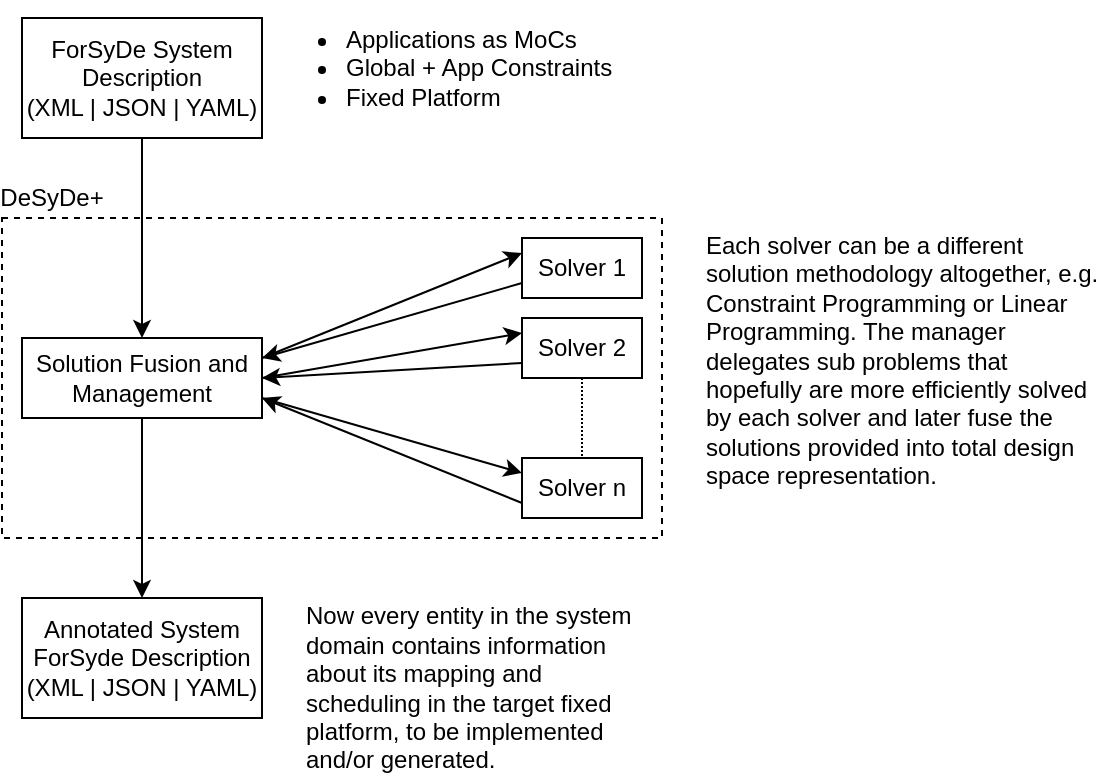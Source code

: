 <mxfile version="12.3.2" type="device" pages="1"><diagram id="ILldImBzhlrmi0Q3zTN9" name="Page-1"><mxGraphModel dx="676" dy="386" grid="1" gridSize="10" guides="1" tooltips="1" connect="1" arrows="1" fold="1" page="1" pageScale="1" pageWidth="827" pageHeight="1169" math="0" shadow="0"><root><mxCell id="0"/><mxCell id="1" parent="0"/><mxCell id="B86WCHszDVctG7MBTdnz-5" value="" style="group" vertex="1" connectable="0" parent="1"><mxGeometry x="220" y="80" width="300" height="60" as="geometry"/></mxCell><mxCell id="B86WCHszDVctG7MBTdnz-1" value="&lt;div&gt;ForSyDe System Description &lt;br&gt;&lt;/div&gt;&lt;div&gt;(XML | JSON | YAML)&lt;/div&gt;" style="rounded=0;whiteSpace=wrap;html=1;" vertex="1" parent="B86WCHszDVctG7MBTdnz-5"><mxGeometry width="120" height="60" as="geometry"/></mxCell><mxCell id="B86WCHszDVctG7MBTdnz-2" value="&lt;div align=&quot;left&quot;&gt;&lt;ul&gt;&lt;li&gt;Applications as MoCs&lt;/li&gt;&lt;li&gt;Global + App Constraints&lt;/li&gt;&lt;li&gt;Fixed Platform&lt;br&gt;&lt;/li&gt;&lt;/ul&gt;&lt;/div&gt;" style="text;html=1;strokeColor=none;fillColor=none;align=left;verticalAlign=middle;whiteSpace=wrap;rounded=0;" vertex="1" parent="B86WCHszDVctG7MBTdnz-5"><mxGeometry x="120" width="180" height="50" as="geometry"/></mxCell><mxCell id="B86WCHszDVctG7MBTdnz-6" value="" style="rounded=0;whiteSpace=wrap;html=1;fillColor=none;dashed=1;" vertex="1" parent="1"><mxGeometry x="210" y="180" width="330" height="160" as="geometry"/></mxCell><mxCell id="B86WCHszDVctG7MBTdnz-23" value="" style="edgeStyle=none;rounded=0;orthogonalLoop=1;jettySize=auto;html=1;exitX=1;exitY=0.25;exitDx=0;exitDy=0;entryX=0;entryY=0.25;entryDx=0;entryDy=0;endArrow=classic;endFill=1;strokeColor=#000000;" edge="1" parent="1" source="B86WCHszDVctG7MBTdnz-7" target="B86WCHszDVctG7MBTdnz-8"><mxGeometry x="-0.231" y="27" relative="1" as="geometry"><mxPoint as="offset"/></mxGeometry></mxCell><mxCell id="B86WCHszDVctG7MBTdnz-28" style="edgeStyle=none;rounded=0;orthogonalLoop=1;jettySize=auto;html=1;exitX=1;exitY=0.5;exitDx=0;exitDy=0;entryX=0;entryY=0.25;entryDx=0;entryDy=0;endArrow=classic;endFill=1;strokeColor=#000000;" edge="1" parent="1" source="B86WCHszDVctG7MBTdnz-7" target="B86WCHszDVctG7MBTdnz-9"><mxGeometry relative="1" as="geometry"/></mxCell><mxCell id="B86WCHszDVctG7MBTdnz-30" style="edgeStyle=none;rounded=0;orthogonalLoop=1;jettySize=auto;html=1;exitX=1;exitY=0.75;exitDx=0;exitDy=0;entryX=0;entryY=0.25;entryDx=0;entryDy=0;endArrow=classic;endFill=1;strokeColor=#000000;" edge="1" parent="1" source="B86WCHszDVctG7MBTdnz-7" target="B86WCHszDVctG7MBTdnz-10"><mxGeometry relative="1" as="geometry"/></mxCell><mxCell id="B86WCHszDVctG7MBTdnz-42" style="edgeStyle=orthogonalEdgeStyle;rounded=0;orthogonalLoop=1;jettySize=auto;html=1;exitX=0.5;exitY=1;exitDx=0;exitDy=0;entryX=0.5;entryY=0;entryDx=0;entryDy=0;endArrow=classic;endFill=1;strokeColor=#000000;" edge="1" parent="1" source="B86WCHszDVctG7MBTdnz-7" target="B86WCHszDVctG7MBTdnz-40"><mxGeometry relative="1" as="geometry"/></mxCell><mxCell id="B86WCHszDVctG7MBTdnz-7" value="Solution Fusion and Management" style="rounded=0;whiteSpace=wrap;html=1;fillColor=none;" vertex="1" parent="1"><mxGeometry x="220" y="240" width="120" height="40" as="geometry"/></mxCell><mxCell id="B86WCHszDVctG7MBTdnz-24" value="" style="edgeStyle=none;rounded=0;orthogonalLoop=1;jettySize=auto;html=1;exitX=0;exitY=0.75;exitDx=0;exitDy=0;endArrow=classic;endFill=1;strokeColor=#000000;" edge="1" parent="1" source="B86WCHszDVctG7MBTdnz-8"><mxGeometry x="0.006" y="19" relative="1" as="geometry"><mxPoint x="340" y="250" as="targetPoint"/><mxPoint as="offset"/></mxGeometry></mxCell><mxCell id="B86WCHszDVctG7MBTdnz-8" value="Solver 1" style="rounded=0;whiteSpace=wrap;html=1;fillColor=none;" vertex="1" parent="1"><mxGeometry x="470" y="190" width="60" height="30" as="geometry"/></mxCell><mxCell id="B86WCHszDVctG7MBTdnz-17" style="edgeStyle=orthogonalEdgeStyle;rounded=0;orthogonalLoop=1;jettySize=auto;html=1;exitX=0.5;exitY=1;exitDx=0;exitDy=0;entryX=0.5;entryY=0;entryDx=0;entryDy=0;strokeColor=#000000;dashed=1;dashPattern=1 1;endArrow=none;endFill=0;" edge="1" parent="1" source="B86WCHszDVctG7MBTdnz-9" target="B86WCHszDVctG7MBTdnz-10"><mxGeometry relative="1" as="geometry"/></mxCell><mxCell id="B86WCHszDVctG7MBTdnz-29" style="edgeStyle=none;rounded=0;orthogonalLoop=1;jettySize=auto;html=1;exitX=0;exitY=0.75;exitDx=0;exitDy=0;endArrow=classic;endFill=1;strokeColor=#000000;" edge="1" parent="1" source="B86WCHszDVctG7MBTdnz-9"><mxGeometry relative="1" as="geometry"><mxPoint x="340" y="260" as="targetPoint"/></mxGeometry></mxCell><mxCell id="B86WCHszDVctG7MBTdnz-9" value="Solver 2" style="rounded=0;whiteSpace=wrap;html=1;fillColor=none;" vertex="1" parent="1"><mxGeometry x="470" y="230" width="60" height="30" as="geometry"/></mxCell><mxCell id="B86WCHszDVctG7MBTdnz-31" style="edgeStyle=none;rounded=0;orthogonalLoop=1;jettySize=auto;html=1;exitX=0;exitY=0.75;exitDx=0;exitDy=0;endArrow=classic;endFill=1;strokeColor=#000000;" edge="1" parent="1" source="B86WCHszDVctG7MBTdnz-10"><mxGeometry relative="1" as="geometry"><mxPoint x="340" y="270" as="targetPoint"/></mxGeometry></mxCell><mxCell id="B86WCHszDVctG7MBTdnz-10" value="Solver n" style="rounded=0;whiteSpace=wrap;html=1;fillColor=none;" vertex="1" parent="1"><mxGeometry x="470" y="300" width="60" height="30" as="geometry"/></mxCell><mxCell id="B86WCHszDVctG7MBTdnz-33" value="&lt;div&gt;Each solver can be a different solution methodology altogether, e.g. Constraint Programming or Linear Programming. The manager delegates sub problems that hopefully are more efficiently solved by each solver and later fuse the solutions provided into total design space representation.&lt;br&gt;&lt;/div&gt;" style="text;html=1;strokeColor=none;fillColor=none;align=left;verticalAlign=top;whiteSpace=wrap;rounded=0;" vertex="1" parent="1"><mxGeometry x="560" y="180" width="200" height="160" as="geometry"/></mxCell><mxCell id="B86WCHszDVctG7MBTdnz-39" style="edgeStyle=orthogonalEdgeStyle;rounded=0;orthogonalLoop=1;jettySize=auto;html=1;exitX=0.5;exitY=1;exitDx=0;exitDy=0;entryX=0.5;entryY=0;entryDx=0;entryDy=0;endArrow=classic;endFill=1;strokeColor=#000000;" edge="1" parent="1" source="B86WCHszDVctG7MBTdnz-1" target="B86WCHszDVctG7MBTdnz-7"><mxGeometry relative="1" as="geometry"/></mxCell><mxCell id="B86WCHszDVctG7MBTdnz-43" value="" style="group" vertex="1" connectable="0" parent="1"><mxGeometry x="220" y="370" width="320" height="90" as="geometry"/></mxCell><mxCell id="B86WCHszDVctG7MBTdnz-40" value="&lt;div align=&quot;center&quot;&gt;Annotated System ForSyde Description&lt;br&gt;&lt;/div&gt;&lt;div&gt;&lt;div&gt;(XML | JSON | YAML)&lt;/div&gt;&lt;/div&gt;" style="rounded=0;whiteSpace=wrap;html=1;fillColor=none;align=center;" vertex="1" parent="B86WCHszDVctG7MBTdnz-43"><mxGeometry width="120" height="60" as="geometry"/></mxCell><mxCell id="B86WCHszDVctG7MBTdnz-41" value="Now every entity in the system domain contains information about its mapping and scheduling in the target fixed platform, to be implemented and/or generated." style="text;html=1;strokeColor=none;fillColor=none;align=left;verticalAlign=middle;whiteSpace=wrap;rounded=0;" vertex="1" parent="B86WCHszDVctG7MBTdnz-43"><mxGeometry x="140" width="180" height="90" as="geometry"/></mxCell><mxCell id="B86WCHszDVctG7MBTdnz-44" value="DeSyDe+" style="text;html=1;strokeColor=none;fillColor=none;align=center;verticalAlign=middle;whiteSpace=wrap;rounded=0;" vertex="1" parent="1"><mxGeometry x="210" y="160" width="50" height="20" as="geometry"/></mxCell></root></mxGraphModel></diagram></mxfile>